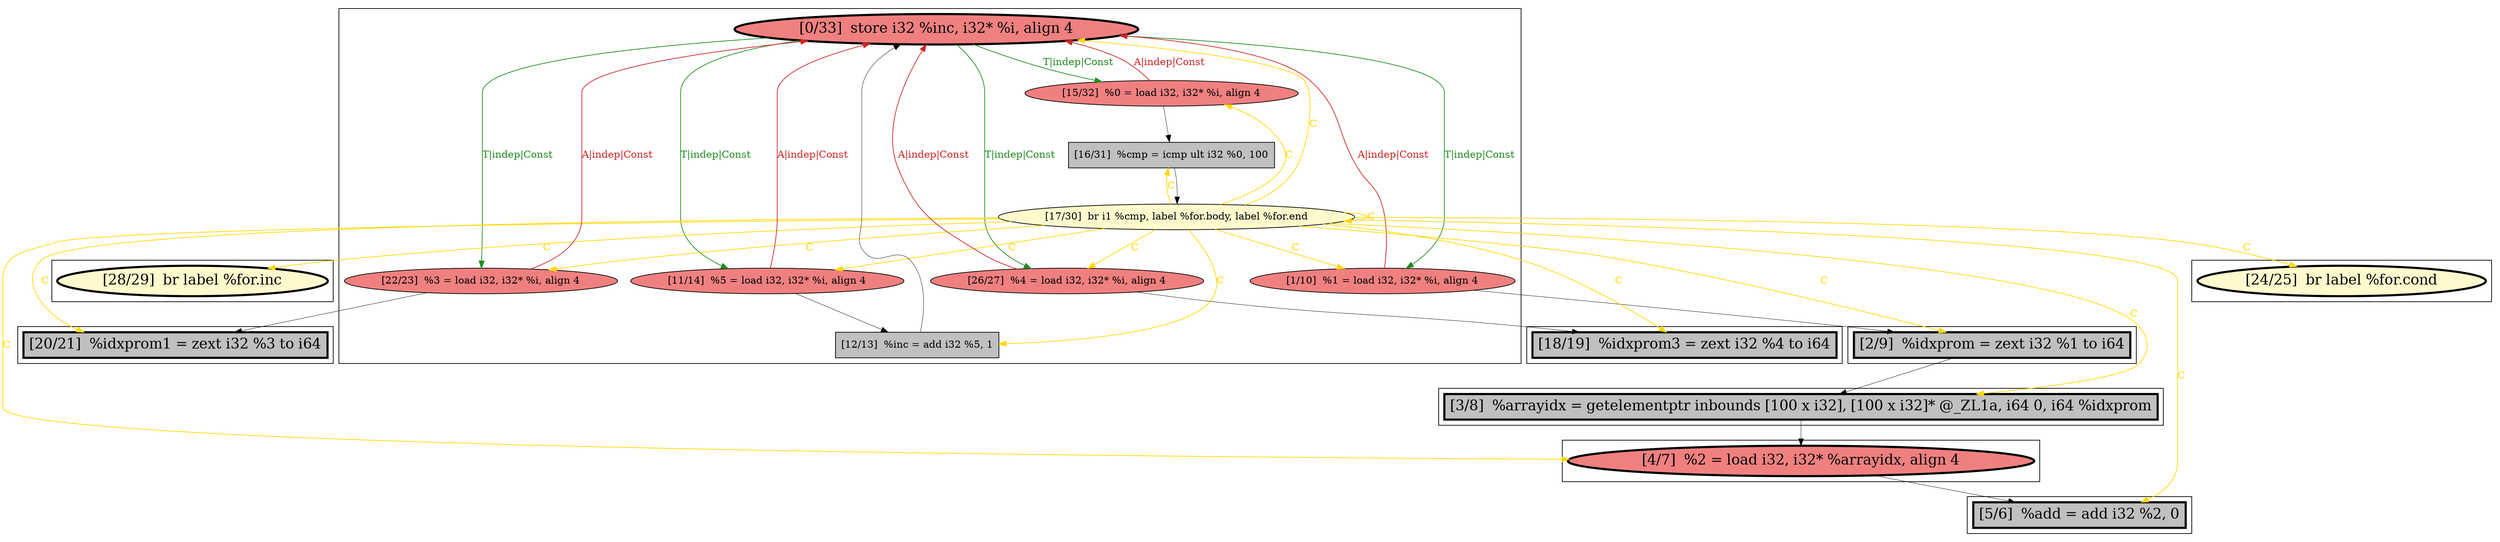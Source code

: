 
digraph G {



node587->node592 [style=solid,color=forestgreen,label="T|indep|Const",penwidth=1.0,fontcolor=forestgreen ]
node593->node590 [style=solid,color=black,label="",penwidth=0.5,fontcolor=black ]
node588->node597 [style=solid,color=gold,label="C",penwidth=1.0,fontcolor=gold ]
node590->node588 [style=solid,color=black,label="",penwidth=0.5,fontcolor=black ]
node588->node591 [style=solid,color=gold,label="C",penwidth=1.0,fontcolor=gold ]
node588->node584 [style=solid,color=gold,label="C",penwidth=1.0,fontcolor=gold ]
node593->node587 [style=solid,color=firebrick3,label="A|indep|Const",penwidth=1.0,fontcolor=firebrick3 ]
node588->node596 [style=solid,color=gold,label="C",penwidth=1.0,fontcolor=gold ]
node587->node591 [style=solid,color=forestgreen,label="T|indep|Const",penwidth=1.0,fontcolor=forestgreen ]
node582->node581 [style=solid,color=black,label="",penwidth=0.5,fontcolor=black ]
node587->node593 [style=solid,color=forestgreen,label="T|indep|Const",penwidth=1.0,fontcolor=forestgreen ]
node592->node587 [style=solid,color=firebrick3,label="A|indep|Const",penwidth=1.0,fontcolor=firebrick3 ]
node591->node587 [style=solid,color=firebrick3,label="A|indep|Const",penwidth=1.0,fontcolor=firebrick3 ]
node585->node587 [style=solid,color=black,label="",penwidth=0.5,fontcolor=black ]
node591->node585 [style=solid,color=black,label="",penwidth=0.5,fontcolor=black ]
node588->node583 [style=solid,color=gold,label="C",penwidth=1.0,fontcolor=gold ]
node588->node587 [style=solid,color=gold,label="C",penwidth=1.0,fontcolor=gold ]
node587->node586 [style=solid,color=forestgreen,label="T|indep|Const",penwidth=1.0,fontcolor=forestgreen ]
node588->node588 [style=solid,color=gold,label="C",penwidth=1.0,fontcolor=gold ]
node588->node589 [style=solid,color=gold,label="C",penwidth=1.0,fontcolor=gold ]
node588->node590 [style=solid,color=gold,label="C",penwidth=1.0,fontcolor=gold ]
node583->node582 [style=solid,color=black,label="",penwidth=0.5,fontcolor=black ]
node586->node596 [style=solid,color=black,label="",penwidth=0.5,fontcolor=black ]
node589->node587 [style=solid,color=firebrick3,label="A|indep|Const",penwidth=1.0,fontcolor=firebrick3 ]
node587->node589 [style=solid,color=forestgreen,label="T|indep|Const",penwidth=1.0,fontcolor=forestgreen ]
node597->node583 [style=solid,color=black,label="",penwidth=0.5,fontcolor=black ]
node588->node585 [style=solid,color=gold,label="C",penwidth=1.0,fontcolor=gold ]
node588->node593 [style=solid,color=gold,label="C",penwidth=1.0,fontcolor=gold ]
node586->node587 [style=solid,color=firebrick3,label="A|indep|Const",penwidth=1.0,fontcolor=firebrick3 ]
node589->node595 [style=solid,color=black,label="",penwidth=0.5,fontcolor=black ]
node588->node592 [style=solid,color=gold,label="C",penwidth=1.0,fontcolor=gold ]
node588->node595 [style=solid,color=gold,label="C",penwidth=1.0,fontcolor=gold ]
node588->node594 [style=solid,color=gold,label="C",penwidth=1.0,fontcolor=gold ]
node588->node582 [style=solid,color=gold,label="C",penwidth=1.0,fontcolor=gold ]
node588->node586 [style=solid,color=gold,label="C",penwidth=1.0,fontcolor=gold ]
node588->node581 [style=solid,color=gold,label="C",penwidth=1.0,fontcolor=gold ]
node592->node597 [style=solid,color=black,label="",penwidth=0.5,fontcolor=black ]


subgraph cluster8 {


node597 [penwidth=3.0,fontsize=20,fillcolor=grey,label="[2/9]  %idxprom = zext i32 %1 to i64",shape=rectangle,style=filled ]



}

subgraph cluster7 {


node596 [penwidth=3.0,fontsize=20,fillcolor=grey,label="[20/21]  %idxprom1 = zext i32 %3 to i64",shape=rectangle,style=filled ]



}

subgraph cluster6 {


node595 [penwidth=3.0,fontsize=20,fillcolor=grey,label="[18/19]  %idxprom3 = zext i32 %4 to i64",shape=rectangle,style=filled ]



}

subgraph cluster0 {


node581 [penwidth=3.0,fontsize=20,fillcolor=grey,label="[5/6]  %add = add i32 %2, 0",shape=rectangle,style=filled ]



}

subgraph cluster5 {


node594 [penwidth=3.0,fontsize=20,fillcolor=lemonchiffon,label="[24/25]  br label %for.cond",shape=ellipse,style=filled ]



}

subgraph cluster1 {


node582 [penwidth=3.0,fontsize=20,fillcolor=lightcoral,label="[4/7]  %2 = load i32, i32* %arrayidx, align 4",shape=ellipse,style=filled ]



}

subgraph cluster2 {


node583 [penwidth=3.0,fontsize=20,fillcolor=grey,label="[3/8]  %arrayidx = getelementptr inbounds [100 x i32], [100 x i32]* @_ZL1a, i64 0, i64 %idxprom",shape=rectangle,style=filled ]



}

subgraph cluster3 {


node584 [penwidth=3.0,fontsize=20,fillcolor=lemonchiffon,label="[28/29]  br label %for.inc",shape=ellipse,style=filled ]



}

subgraph cluster4 {


node591 [fillcolor=lightcoral,label="[11/14]  %5 = load i32, i32* %i, align 4",shape=ellipse,style=filled ]
node586 [fillcolor=lightcoral,label="[22/23]  %3 = load i32, i32* %i, align 4",shape=ellipse,style=filled ]
node590 [fillcolor=grey,label="[16/31]  %cmp = icmp ult i32 %0, 100",shape=rectangle,style=filled ]
node589 [fillcolor=lightcoral,label="[26/27]  %4 = load i32, i32* %i, align 4",shape=ellipse,style=filled ]
node593 [fillcolor=lightcoral,label="[15/32]  %0 = load i32, i32* %i, align 4",shape=ellipse,style=filled ]
node592 [fillcolor=lightcoral,label="[1/10]  %1 = load i32, i32* %i, align 4",shape=ellipse,style=filled ]
node587 [penwidth=3.0,fontsize=20,fillcolor=lightcoral,label="[0/33]  store i32 %inc, i32* %i, align 4",shape=ellipse,style=filled ]
node585 [fillcolor=grey,label="[12/13]  %inc = add i32 %5, 1",shape=rectangle,style=filled ]
node588 [fillcolor=lemonchiffon,label="[17/30]  br i1 %cmp, label %for.body, label %for.end",shape=ellipse,style=filled ]



}

}

